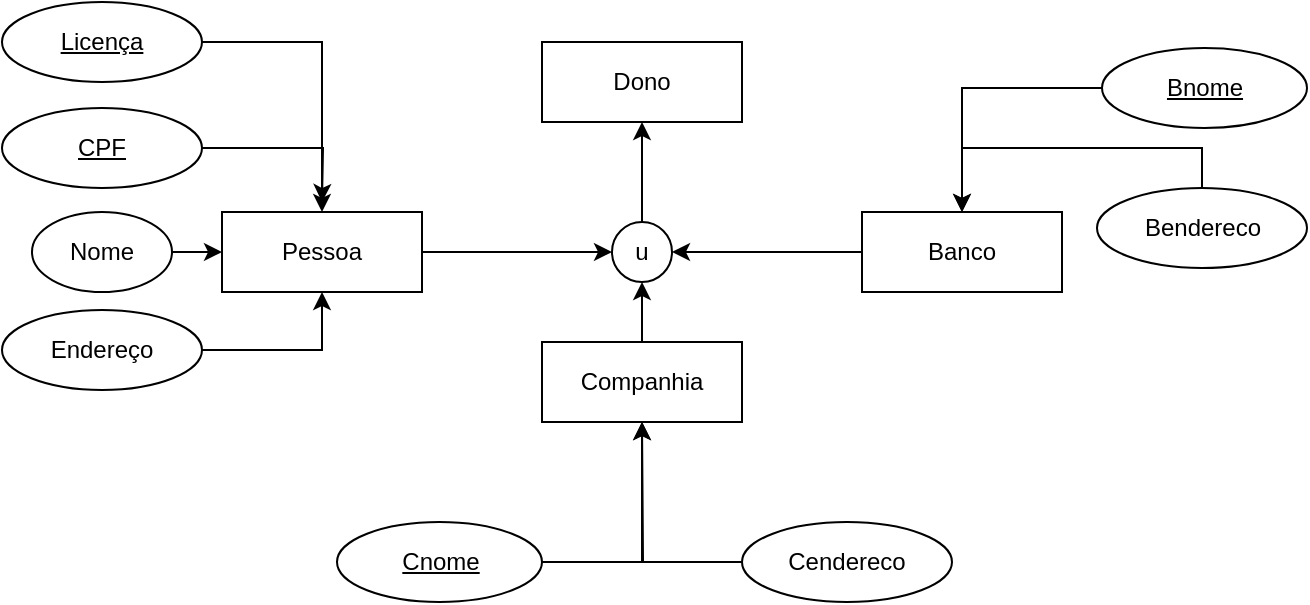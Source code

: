 <mxfile version="20.3.6" type="device"><diagram id="5shaUxl8V0v0QCBkbr-0" name="Página-1"><mxGraphModel dx="942" dy="582" grid="1" gridSize="10" guides="1" tooltips="1" connect="1" arrows="1" fold="1" page="1" pageScale="1" pageWidth="827" pageHeight="1169" math="0" shadow="0"><root><mxCell id="0"/><mxCell id="1" parent="0"/><mxCell id="7shEv_4oq_Pmi2NTqaSa-14" style="edgeStyle=orthogonalEdgeStyle;rounded=0;orthogonalLoop=1;jettySize=auto;html=1;exitX=1;exitY=0.5;exitDx=0;exitDy=0;entryX=0;entryY=0.5;entryDx=0;entryDy=0;" edge="1" parent="1" source="7shEv_4oq_Pmi2NTqaSa-2" target="7shEv_4oq_Pmi2NTqaSa-5"><mxGeometry relative="1" as="geometry"/></mxCell><mxCell id="7shEv_4oq_Pmi2NTqaSa-2" value="Pessoa" style="whiteSpace=wrap;html=1;align=center;" vertex="1" parent="1"><mxGeometry x="120" y="135" width="100" height="40" as="geometry"/></mxCell><mxCell id="7shEv_4oq_Pmi2NTqaSa-13" style="edgeStyle=orthogonalEdgeStyle;rounded=0;orthogonalLoop=1;jettySize=auto;html=1;exitX=0;exitY=0.5;exitDx=0;exitDy=0;entryX=1;entryY=0.5;entryDx=0;entryDy=0;" edge="1" parent="1" source="7shEv_4oq_Pmi2NTqaSa-3" target="7shEv_4oq_Pmi2NTqaSa-5"><mxGeometry relative="1" as="geometry"/></mxCell><mxCell id="7shEv_4oq_Pmi2NTqaSa-3" value="Banco" style="whiteSpace=wrap;html=1;align=center;" vertex="1" parent="1"><mxGeometry x="440" y="135" width="100" height="40" as="geometry"/></mxCell><mxCell id="7shEv_4oq_Pmi2NTqaSa-11" style="edgeStyle=orthogonalEdgeStyle;rounded=0;orthogonalLoop=1;jettySize=auto;html=1;exitX=0.5;exitY=0;exitDx=0;exitDy=0;" edge="1" parent="1" source="7shEv_4oq_Pmi2NTqaSa-4" target="7shEv_4oq_Pmi2NTqaSa-5"><mxGeometry relative="1" as="geometry"/></mxCell><mxCell id="7shEv_4oq_Pmi2NTqaSa-4" value="Companhia" style="whiteSpace=wrap;html=1;align=center;" vertex="1" parent="1"><mxGeometry x="280" y="200" width="100" height="40" as="geometry"/></mxCell><mxCell id="7shEv_4oq_Pmi2NTqaSa-16" style="edgeStyle=orthogonalEdgeStyle;rounded=0;orthogonalLoop=1;jettySize=auto;html=1;exitX=0.5;exitY=0;exitDx=0;exitDy=0;" edge="1" parent="1" source="7shEv_4oq_Pmi2NTqaSa-5" target="7shEv_4oq_Pmi2NTqaSa-15"><mxGeometry relative="1" as="geometry"/></mxCell><mxCell id="7shEv_4oq_Pmi2NTqaSa-5" value="u" style="ellipse;whiteSpace=wrap;html=1;aspect=fixed;" vertex="1" parent="1"><mxGeometry x="315" y="140" width="30" height="30" as="geometry"/></mxCell><mxCell id="7shEv_4oq_Pmi2NTqaSa-10" style="edgeStyle=orthogonalEdgeStyle;rounded=0;orthogonalLoop=1;jettySize=auto;html=1;exitX=0.5;exitY=1;exitDx=0;exitDy=0;" edge="1" parent="1" source="7shEv_4oq_Pmi2NTqaSa-5" target="7shEv_4oq_Pmi2NTqaSa-5"><mxGeometry relative="1" as="geometry"/></mxCell><mxCell id="7shEv_4oq_Pmi2NTqaSa-15" value="Dono" style="whiteSpace=wrap;html=1;align=center;" vertex="1" parent="1"><mxGeometry x="280" y="50" width="100" height="40" as="geometry"/></mxCell><mxCell id="7shEv_4oq_Pmi2NTqaSa-21" style="edgeStyle=orthogonalEdgeStyle;rounded=0;orthogonalLoop=1;jettySize=auto;html=1;exitX=1;exitY=0.5;exitDx=0;exitDy=0;entryX=0.5;entryY=0;entryDx=0;entryDy=0;" edge="1" parent="1" source="7shEv_4oq_Pmi2NTqaSa-17" target="7shEv_4oq_Pmi2NTqaSa-2"><mxGeometry relative="1" as="geometry"/></mxCell><mxCell id="7shEv_4oq_Pmi2NTqaSa-17" value="Licença" style="ellipse;whiteSpace=wrap;html=1;align=center;fontStyle=4;" vertex="1" parent="1"><mxGeometry x="10" y="30" width="100" height="40" as="geometry"/></mxCell><mxCell id="7shEv_4oq_Pmi2NTqaSa-22" style="edgeStyle=orthogonalEdgeStyle;rounded=0;orthogonalLoop=1;jettySize=auto;html=1;exitX=1;exitY=0.5;exitDx=0;exitDy=0;" edge="1" parent="1" source="7shEv_4oq_Pmi2NTqaSa-18"><mxGeometry relative="1" as="geometry"><mxPoint x="170" y="130" as="targetPoint"/></mxGeometry></mxCell><mxCell id="7shEv_4oq_Pmi2NTqaSa-18" value="CPF" style="ellipse;whiteSpace=wrap;html=1;align=center;fontStyle=4;" vertex="1" parent="1"><mxGeometry x="10" y="83" width="100" height="40" as="geometry"/></mxCell><mxCell id="7shEv_4oq_Pmi2NTqaSa-23" style="edgeStyle=orthogonalEdgeStyle;rounded=0;orthogonalLoop=1;jettySize=auto;html=1;exitX=1;exitY=0.5;exitDx=0;exitDy=0;entryX=0;entryY=0.5;entryDx=0;entryDy=0;" edge="1" parent="1" source="7shEv_4oq_Pmi2NTqaSa-19" target="7shEv_4oq_Pmi2NTqaSa-2"><mxGeometry relative="1" as="geometry"/></mxCell><mxCell id="7shEv_4oq_Pmi2NTqaSa-19" value="Nome" style="ellipse;whiteSpace=wrap;html=1;align=center;" vertex="1" parent="1"><mxGeometry x="25" y="135" width="70" height="40" as="geometry"/></mxCell><mxCell id="7shEv_4oq_Pmi2NTqaSa-24" style="edgeStyle=orthogonalEdgeStyle;rounded=0;orthogonalLoop=1;jettySize=auto;html=1;exitX=1;exitY=0.5;exitDx=0;exitDy=0;" edge="1" parent="1" source="7shEv_4oq_Pmi2NTqaSa-20" target="7shEv_4oq_Pmi2NTqaSa-2"><mxGeometry relative="1" as="geometry"/></mxCell><mxCell id="7shEv_4oq_Pmi2NTqaSa-20" value="Endereço" style="ellipse;whiteSpace=wrap;html=1;align=center;" vertex="1" parent="1"><mxGeometry x="10" y="184" width="100" height="40" as="geometry"/></mxCell><mxCell id="7shEv_4oq_Pmi2NTqaSa-27" style="edgeStyle=orthogonalEdgeStyle;rounded=0;orthogonalLoop=1;jettySize=auto;html=1;exitX=0;exitY=0.5;exitDx=0;exitDy=0;entryX=0.5;entryY=0;entryDx=0;entryDy=0;" edge="1" parent="1" source="7shEv_4oq_Pmi2NTqaSa-25" target="7shEv_4oq_Pmi2NTqaSa-3"><mxGeometry relative="1" as="geometry"/></mxCell><mxCell id="7shEv_4oq_Pmi2NTqaSa-25" value="Bnome" style="ellipse;whiteSpace=wrap;html=1;align=center;fontStyle=4;" vertex="1" parent="1"><mxGeometry x="560" y="53" width="102.5" height="40" as="geometry"/></mxCell><mxCell id="7shEv_4oq_Pmi2NTqaSa-28" style="edgeStyle=orthogonalEdgeStyle;rounded=0;orthogonalLoop=1;jettySize=auto;html=1;exitX=0.5;exitY=0;exitDx=0;exitDy=0;entryX=0.5;entryY=0;entryDx=0;entryDy=0;" edge="1" parent="1" source="7shEv_4oq_Pmi2NTqaSa-26" target="7shEv_4oq_Pmi2NTqaSa-3"><mxGeometry relative="1" as="geometry"/></mxCell><mxCell id="7shEv_4oq_Pmi2NTqaSa-26" value="Bendereco" style="ellipse;whiteSpace=wrap;html=1;align=center;" vertex="1" parent="1"><mxGeometry x="557.5" y="123" width="105" height="40" as="geometry"/></mxCell><mxCell id="7shEv_4oq_Pmi2NTqaSa-32" style="edgeStyle=orthogonalEdgeStyle;rounded=0;orthogonalLoop=1;jettySize=auto;html=1;exitX=1;exitY=0.5;exitDx=0;exitDy=0;" edge="1" parent="1" source="7shEv_4oq_Pmi2NTqaSa-29"><mxGeometry relative="1" as="geometry"><mxPoint x="330" y="240" as="targetPoint"/></mxGeometry></mxCell><mxCell id="7shEv_4oq_Pmi2NTqaSa-29" value="Cnome" style="ellipse;whiteSpace=wrap;html=1;align=center;fontStyle=4;" vertex="1" parent="1"><mxGeometry x="177.5" y="290" width="102.5" height="40" as="geometry"/></mxCell><mxCell id="7shEv_4oq_Pmi2NTqaSa-31" style="edgeStyle=orthogonalEdgeStyle;rounded=0;orthogonalLoop=1;jettySize=auto;html=1;exitX=0;exitY=0.5;exitDx=0;exitDy=0;entryX=0.5;entryY=1;entryDx=0;entryDy=0;" edge="1" parent="1" source="7shEv_4oq_Pmi2NTqaSa-30" target="7shEv_4oq_Pmi2NTqaSa-4"><mxGeometry relative="1" as="geometry"/></mxCell><mxCell id="7shEv_4oq_Pmi2NTqaSa-30" value="Cendereco" style="ellipse;whiteSpace=wrap;html=1;align=center;" vertex="1" parent="1"><mxGeometry x="380" y="290" width="105" height="40" as="geometry"/></mxCell></root></mxGraphModel></diagram></mxfile>